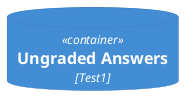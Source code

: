 @startuml Ungraded
!include <C4/C4_Container>
    ContainerDb(ungradedDBAlias, "Ungraded Answers", "Test1", "")
@enduml